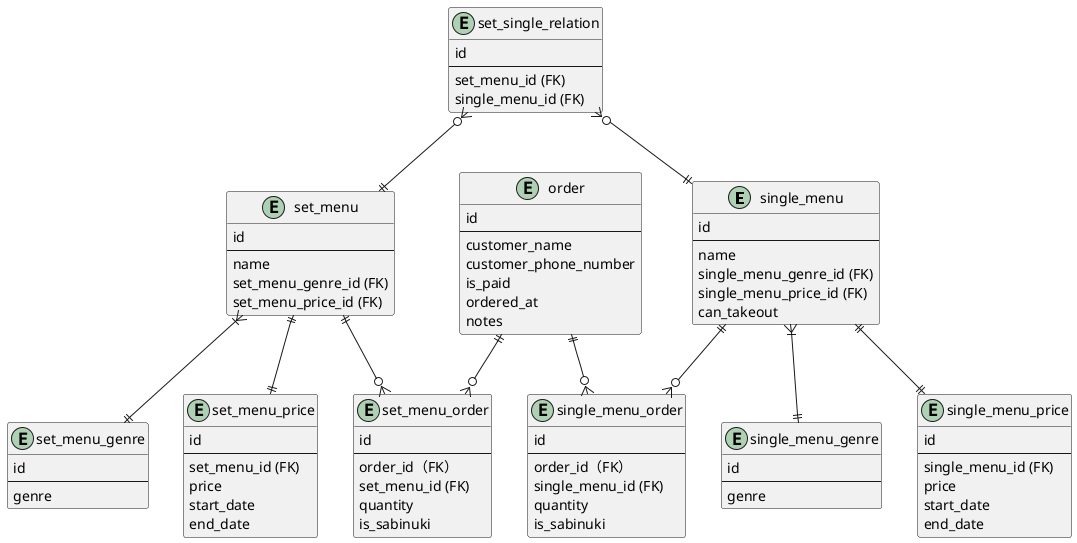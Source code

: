 @startuml
entity single_menu{
    id
    --
    name
    single_menu_genre_id (FK)
    single_menu_price_id (FK)
    can_takeout
}

entity single_menu_genre {
    id
    --
    genre
}

entity single_menu_price {
    id
    --
    single_menu_id (FK)
    price
    start_date
    end_date
}

entity set_menu{
    id
    --
    name 
    set_menu_genre_id (FK)
    set_menu_price_id (FK)
}

entity set_menu_genre {
    id
    --
    genre
}

entity set_menu_price {
    id
    --
    set_menu_id (FK)
    price
    start_date
    end_date
}

entity order{
    id
    --
    customer_name
    customer_phone_number
    is_paid
    ordered_at
    notes
}

entity single_menu_order{
    id
    --
    order_id（FK）
    single_menu_id (FK)
    quantity
    is_sabinuki
}

entity set_menu_order{
    id
    --
    order_id（FK）
    set_menu_id (FK)
    quantity
    is_sabinuki
}

entity set_single_relation {
    id
    --
    set_menu_id (FK)
    single_menu_id (FK)
}

single_menu }|--|| single_menu_genre
single_menu ||--|| single_menu_price
single_menu ||--o{ single_menu_order
set_menu }|--|| set_menu_genre
set_menu ||--|| set_menu_price
set_menu ||--o{ set_menu_order
order ||--o{ single_menu_order
order ||--o{ set_menu_order
set_single_relation }o--|| set_menu
set_single_relation }o--|| single_menu

@enduml
